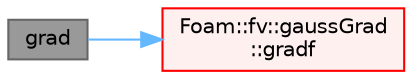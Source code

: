 digraph "grad"
{
 // LATEX_PDF_SIZE
  bgcolor="transparent";
  edge [fontname=Helvetica,fontsize=10,labelfontname=Helvetica,labelfontsize=10];
  node [fontname=Helvetica,fontsize=10,shape=box,height=0.2,width=0.4];
  rankdir="LR";
  Node1 [id="Node000001",label="grad",height=0.2,width=0.4,color="gray40", fillcolor="grey60", style="filled", fontcolor="black",tooltip=" "];
  Node1 -> Node2 [id="edge1_Node000001_Node000002",color="steelblue1",style="solid",tooltip=" "];
  Node2 [id="Node000002",label="Foam::fv::gaussGrad\l::gradf",height=0.2,width=0.4,color="red", fillcolor="#FFF0F0", style="filled",URL="$classFoam_1_1fv_1_1gaussGrad.html#ae4c8523d816765947a669bf98c470867",tooltip=" "];
}
